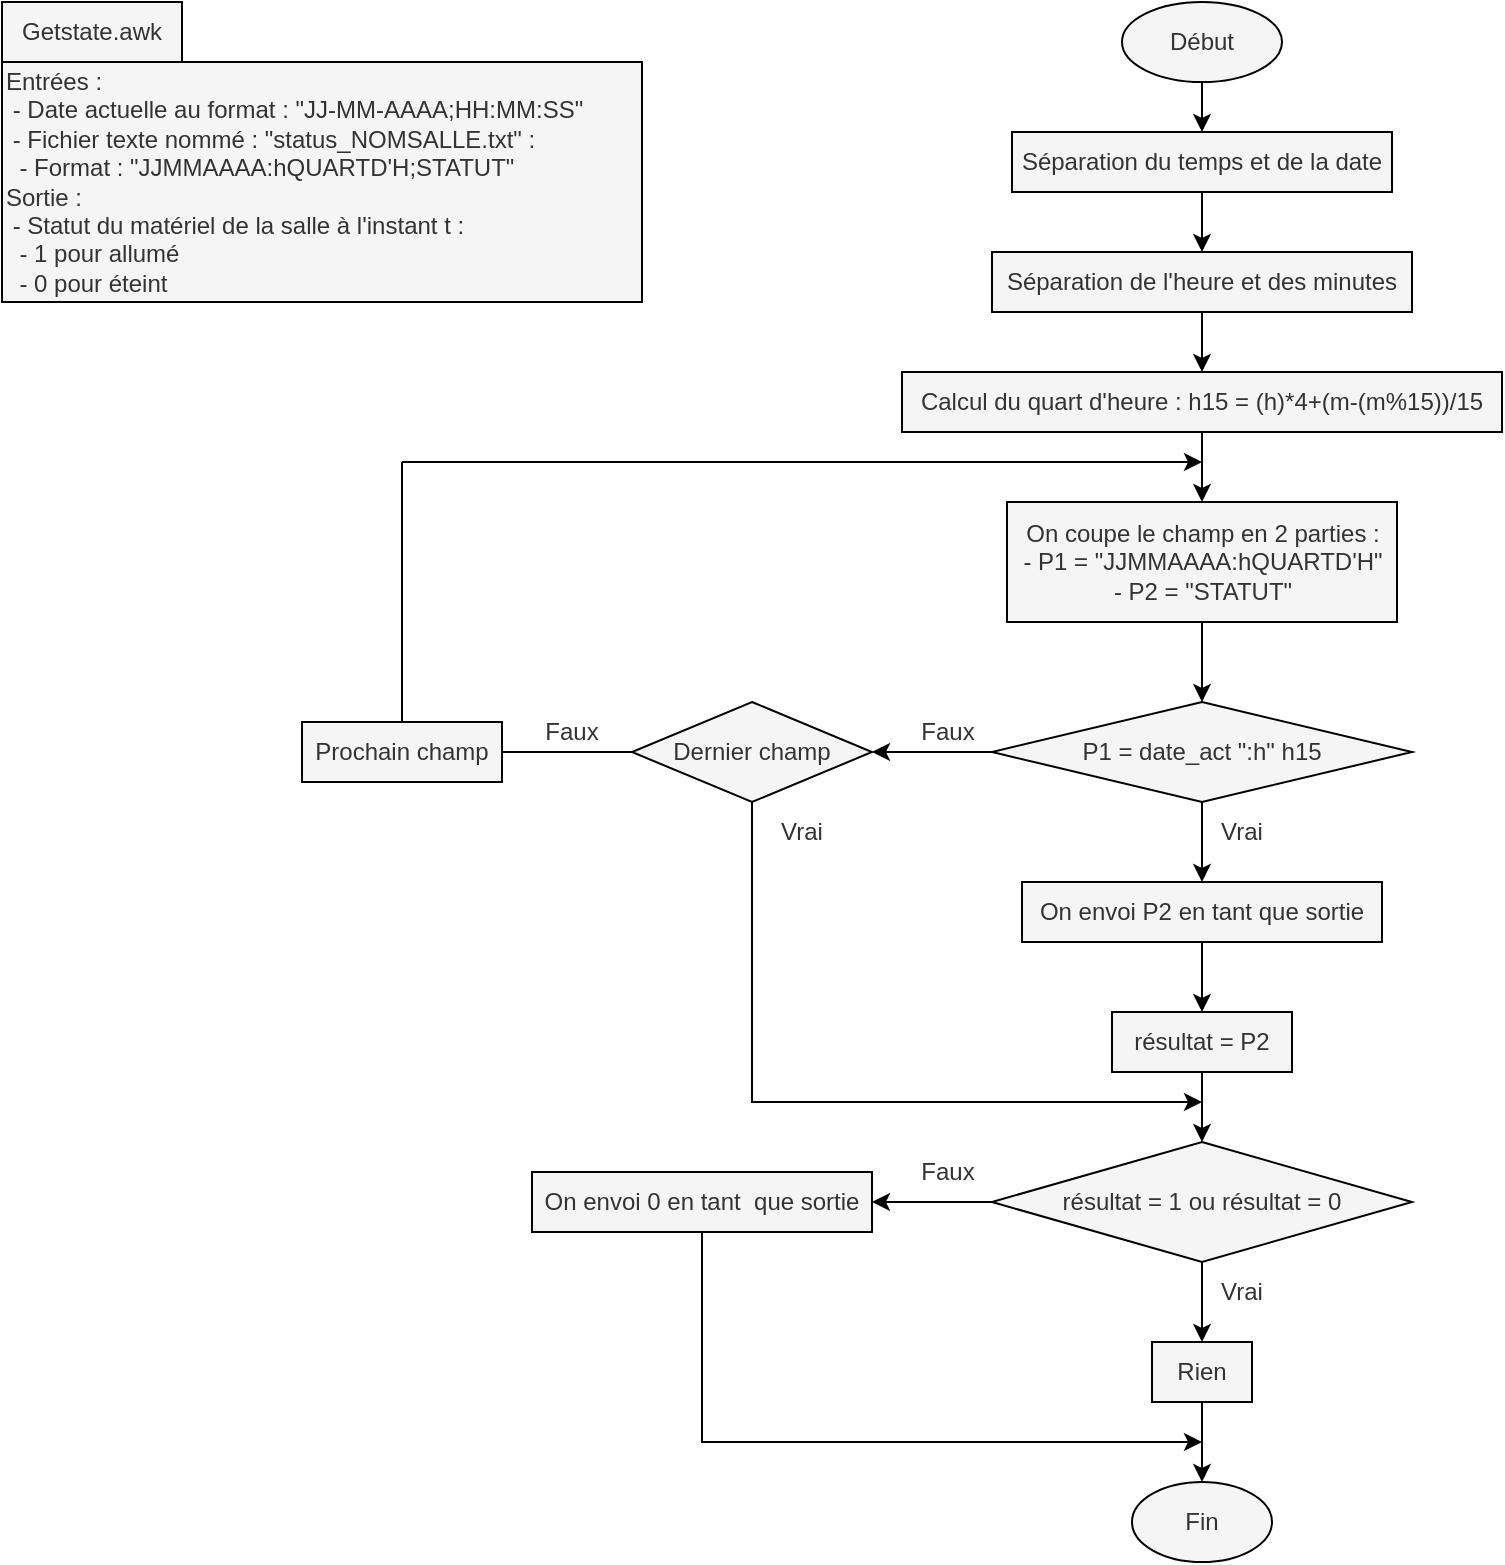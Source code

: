<mxfile version="21.3.5" type="google">
  <diagram name="Page-1" id="9-VtAreLOSY2Nrq-KaF0">
    <mxGraphModel grid="1" page="1" gridSize="10" guides="1" tooltips="1" connect="1" arrows="1" fold="1" pageScale="1" pageWidth="827" pageHeight="1169" background="none" math="0" shadow="0">
      <root>
        <mxCell id="0" />
        <mxCell id="1" parent="0" />
        <mxCell id="UhiSBDZT8-SxpYW1fQKk-16" style="edgeStyle=orthogonalEdgeStyle;rounded=0;orthogonalLoop=1;jettySize=auto;html=1;exitX=0.5;exitY=1;exitDx=0;exitDy=0;entryX=0.5;entryY=0;entryDx=0;entryDy=0;fontColor=#000000;labelBackgroundColor=none;fillColor=#f5f5f5;strokeColor=#000000;" edge="1" parent="1" source="UhiSBDZT8-SxpYW1fQKk-1" target="UhiSBDZT8-SxpYW1fQKk-5">
          <mxGeometry relative="1" as="geometry" />
        </mxCell>
        <mxCell id="UhiSBDZT8-SxpYW1fQKk-1" value="Début" style="ellipse;whiteSpace=wrap;html=1;labelBackgroundColor=none;fillColor=#f5f5f5;strokeColor=#000000;fontColor=#333333;" vertex="1" parent="1">
          <mxGeometry x="560" y="50" width="80" height="40" as="geometry" />
        </mxCell>
        <mxCell id="UhiSBDZT8-SxpYW1fQKk-2" value="Getstate.awk" style="rounded=0;whiteSpace=wrap;html=1;labelBackgroundColor=none;fillColor=#f5f5f5;strokeColor=#000000;fontColor=#333333;" vertex="1" parent="1">
          <mxGeometry y="50" width="90" height="30" as="geometry" />
        </mxCell>
        <mxCell id="UhiSBDZT8-SxpYW1fQKk-3" value="Entrées : &lt;br&gt;&lt;span style=&quot;white-space: pre;&quot;&gt; &lt;/span&gt;- Date actuelle au format : &quot;JJ-MM-AAAA;HH:MM:SS&quot;&lt;br&gt;&lt;span style=&quot;white-space: pre;&quot;&gt; &lt;/span&gt;- Fichier texte nommé : &quot;status_NOMSALLE.txt&quot; :&lt;br&gt;&lt;span style=&quot;white-space: pre;&quot;&gt; &lt;/span&gt;&lt;span style=&quot;white-space: pre;&quot;&gt; &lt;/span&gt;- Format : &quot;JJMMAAAA:hQUARTD&#39;H;STATUT&quot;&lt;br&gt;Sortie : &lt;br&gt;&lt;span style=&quot;white-space: pre;&quot;&gt; &lt;/span&gt;- Statut du matériel de la salle à l&#39;instant t :&lt;br&gt;&lt;span style=&quot;white-space: pre;&quot;&gt; &lt;/span&gt;&lt;span style=&quot;white-space: pre;&quot;&gt; &lt;/span&gt;- 1 pour allumé&lt;br&gt;&lt;span style=&quot;white-space: pre;&quot;&gt; &lt;/span&gt;&lt;span style=&quot;white-space: pre;&quot;&gt; &lt;/span&gt;- 0 pour éteint" style="rounded=0;whiteSpace=wrap;html=1;align=left;labelBackgroundColor=none;fillColor=#f5f5f5;strokeColor=#000000;fontColor=#333333;" vertex="1" parent="1">
          <mxGeometry y="80" width="320" height="120" as="geometry" />
        </mxCell>
        <mxCell id="UhiSBDZT8-SxpYW1fQKk-15" style="edgeStyle=orthogonalEdgeStyle;rounded=0;orthogonalLoop=1;jettySize=auto;html=1;exitX=0.5;exitY=1;exitDx=0;exitDy=0;entryX=0.5;entryY=0;entryDx=0;entryDy=0;fontColor=#000000;labelBackgroundColor=none;fillColor=#f5f5f5;strokeColor=#000000;" edge="1" parent="1" source="UhiSBDZT8-SxpYW1fQKk-5" target="UhiSBDZT8-SxpYW1fQKk-6">
          <mxGeometry relative="1" as="geometry" />
        </mxCell>
        <mxCell id="UhiSBDZT8-SxpYW1fQKk-5" value="Séparation du temps et de la date" style="rounded=0;whiteSpace=wrap;html=1;labelBackgroundColor=none;fillColor=#f5f5f5;strokeColor=#000000;fontColor=#333333;" vertex="1" parent="1">
          <mxGeometry x="505" y="115" width="190" height="30" as="geometry" />
        </mxCell>
        <mxCell id="UhiSBDZT8-SxpYW1fQKk-14" style="edgeStyle=orthogonalEdgeStyle;rounded=0;orthogonalLoop=1;jettySize=auto;html=1;exitX=0.5;exitY=1;exitDx=0;exitDy=0;fontColor=#000000;labelBackgroundColor=none;fillColor=#f5f5f5;strokeColor=#000000;" edge="1" parent="1" source="UhiSBDZT8-SxpYW1fQKk-6" target="UhiSBDZT8-SxpYW1fQKk-7">
          <mxGeometry relative="1" as="geometry" />
        </mxCell>
        <mxCell id="UhiSBDZT8-SxpYW1fQKk-6" value="Séparation de l&#39;heure et des minutes" style="rounded=0;whiteSpace=wrap;html=1;labelBackgroundColor=none;fillColor=#f5f5f5;strokeColor=#000000;fontColor=#333333;" vertex="1" parent="1">
          <mxGeometry x="495" y="175" width="210" height="30" as="geometry" />
        </mxCell>
        <mxCell id="UhiSBDZT8-SxpYW1fQKk-7" value="Calcul du quart d&#39;heure :&amp;nbsp;h15 = (h)*4+(m-(m%15))/15" style="rounded=0;whiteSpace=wrap;html=1;labelBackgroundColor=none;fillColor=#f5f5f5;strokeColor=#000000;fontColor=#333333;" vertex="1" parent="1">
          <mxGeometry x="450" y="235" width="300" height="30" as="geometry" />
        </mxCell>
        <mxCell id="UhiSBDZT8-SxpYW1fQKk-8" value="On coupe le champ en 2 parties :&lt;br&gt;- P1 = &quot;JJMMAAAA:hQUARTD&#39;H&quot;&lt;br&gt;- P2 = &quot;STATUT&quot;" style="rounded=0;whiteSpace=wrap;html=1;labelBackgroundColor=none;fillColor=#f5f5f5;strokeColor=#000000;fontColor=#333333;" vertex="1" parent="1">
          <mxGeometry x="502.5" y="300" width="195" height="60" as="geometry" />
        </mxCell>
        <mxCell id="UhiSBDZT8-SxpYW1fQKk-9" value="P1 = date_act &quot;:h&quot; h15" style="rhombus;whiteSpace=wrap;html=1;labelBackgroundColor=none;fillColor=#f5f5f5;strokeColor=#000000;fontColor=#333333;" vertex="1" parent="1">
          <mxGeometry x="495" y="400" width="210" height="50" as="geometry" />
        </mxCell>
        <mxCell id="UhiSBDZT8-SxpYW1fQKk-10" value="Vrai" style="text;html=1;align=center;verticalAlign=middle;whiteSpace=wrap;rounded=0;labelBackgroundColor=none;fillColor=none;strokeColor=none;fontColor=#333333;" vertex="1" parent="1">
          <mxGeometry x="590" y="450" width="60" height="30" as="geometry" />
        </mxCell>
        <mxCell id="UhiSBDZT8-SxpYW1fQKk-11" value="Faux" style="text;html=1;align=center;verticalAlign=middle;whiteSpace=wrap;rounded=0;labelBackgroundColor=none;fillColor=none;strokeColor=none;fontColor=#333333;" vertex="1" parent="1">
          <mxGeometry x="442.5" y="400" width="60" height="30" as="geometry" />
        </mxCell>
        <mxCell id="UhiSBDZT8-SxpYW1fQKk-12" value="" style="endArrow=classic;html=1;rounded=0;exitX=0.5;exitY=1;exitDx=0;exitDy=0;entryX=0.5;entryY=0;entryDx=0;entryDy=0;fontColor=#000000;labelBackgroundColor=none;fillColor=#f5f5f5;strokeColor=#000000;" edge="1" parent="1" source="UhiSBDZT8-SxpYW1fQKk-8" target="UhiSBDZT8-SxpYW1fQKk-9">
          <mxGeometry width="50" height="50" relative="1" as="geometry">
            <mxPoint x="510" y="520" as="sourcePoint" />
            <mxPoint x="560" y="470" as="targetPoint" />
          </mxGeometry>
        </mxCell>
        <mxCell id="UhiSBDZT8-SxpYW1fQKk-13" value="" style="endArrow=classic;html=1;rounded=0;exitX=0.5;exitY=1;exitDx=0;exitDy=0;entryX=0.5;entryY=0;entryDx=0;entryDy=0;fontColor=#000000;labelBackgroundColor=none;fillColor=#f5f5f5;strokeColor=#000000;" edge="1" parent="1" source="UhiSBDZT8-SxpYW1fQKk-7" target="UhiSBDZT8-SxpYW1fQKk-8">
          <mxGeometry width="50" height="50" relative="1" as="geometry">
            <mxPoint x="510" y="420" as="sourcePoint" />
            <mxPoint x="560" y="370" as="targetPoint" />
          </mxGeometry>
        </mxCell>
        <mxCell id="UhiSBDZT8-SxpYW1fQKk-19" value="Prochain champ" style="rounded=0;whiteSpace=wrap;html=1;labelBackgroundColor=none;fillColor=#f5f5f5;strokeColor=#000000;fontColor=#333333;" vertex="1" parent="1">
          <mxGeometry x="150" y="410" width="100" height="30" as="geometry" />
        </mxCell>
        <mxCell id="UhiSBDZT8-SxpYW1fQKk-20" value="" style="endArrow=none;html=1;rounded=0;exitX=0.5;exitY=0;exitDx=0;exitDy=0;fontColor=#000000;labelBackgroundColor=none;fillColor=#f5f5f5;strokeColor=#000000;" edge="1" parent="1" source="UhiSBDZT8-SxpYW1fQKk-19">
          <mxGeometry width="50" height="50" relative="1" as="geometry">
            <mxPoint x="450" y="400" as="sourcePoint" />
            <mxPoint x="200" y="280" as="targetPoint" />
          </mxGeometry>
        </mxCell>
        <mxCell id="UhiSBDZT8-SxpYW1fQKk-21" value="" style="endArrow=classic;html=1;rounded=0;fontColor=#000000;labelBackgroundColor=none;fillColor=#f5f5f5;strokeColor=#000000;" edge="1" parent="1">
          <mxGeometry width="50" height="50" relative="1" as="geometry">
            <mxPoint x="200" y="280" as="sourcePoint" />
            <mxPoint x="600" y="280" as="targetPoint" />
          </mxGeometry>
        </mxCell>
        <mxCell id="UhiSBDZT8-SxpYW1fQKk-26" style="edgeStyle=orthogonalEdgeStyle;rounded=0;orthogonalLoop=1;jettySize=auto;html=1;exitX=0.5;exitY=1;exitDx=0;exitDy=0;entryX=0.5;entryY=0;entryDx=0;entryDy=0;fontColor=#000000;labelBackgroundColor=none;fillColor=#f5f5f5;strokeColor=#000000;" edge="1" parent="1" source="UhiSBDZT8-SxpYW1fQKk-23" target="UhiSBDZT8-SxpYW1fQKk-25">
          <mxGeometry relative="1" as="geometry" />
        </mxCell>
        <mxCell id="UhiSBDZT8-SxpYW1fQKk-23" value="On envoi P2 en tant que sortie" style="rounded=0;whiteSpace=wrap;html=1;labelBackgroundColor=none;fillColor=#f5f5f5;strokeColor=#000000;fontColor=#333333;" vertex="1" parent="1">
          <mxGeometry x="510" y="490" width="180" height="30" as="geometry" />
        </mxCell>
        <mxCell id="UhiSBDZT8-SxpYW1fQKk-24" value="" style="endArrow=classic;html=1;rounded=0;entryX=0.5;entryY=0;entryDx=0;entryDy=0;exitX=0.5;exitY=1;exitDx=0;exitDy=0;fontColor=#000000;labelBackgroundColor=none;fillColor=#f5f5f5;strokeColor=#000000;" edge="1" parent="1" source="UhiSBDZT8-SxpYW1fQKk-9" target="UhiSBDZT8-SxpYW1fQKk-23">
          <mxGeometry width="50" height="50" relative="1" as="geometry">
            <mxPoint x="440" y="470" as="sourcePoint" />
            <mxPoint x="490" y="420" as="targetPoint" />
          </mxGeometry>
        </mxCell>
        <mxCell id="UhiSBDZT8-SxpYW1fQKk-35" style="edgeStyle=orthogonalEdgeStyle;rounded=0;orthogonalLoop=1;jettySize=auto;html=1;exitX=0.5;exitY=1;exitDx=0;exitDy=0;entryX=0.5;entryY=0;entryDx=0;entryDy=0;fontColor=#000000;labelBackgroundColor=none;fillColor=#f5f5f5;strokeColor=#000000;" edge="1" parent="1" source="UhiSBDZT8-SxpYW1fQKk-25" target="UhiSBDZT8-SxpYW1fQKk-34">
          <mxGeometry relative="1" as="geometry" />
        </mxCell>
        <mxCell id="UhiSBDZT8-SxpYW1fQKk-25" value="résultat = P2" style="rounded=0;whiteSpace=wrap;html=1;labelBackgroundColor=none;fillColor=#f5f5f5;strokeColor=#000000;fontColor=#333333;" vertex="1" parent="1">
          <mxGeometry x="555" y="555" width="90" height="30" as="geometry" />
        </mxCell>
        <mxCell id="UhiSBDZT8-SxpYW1fQKk-27" value="Dernier champ" style="rhombus;whiteSpace=wrap;html=1;labelBackgroundColor=none;fillColor=#f5f5f5;strokeColor=#000000;fontColor=#333333;" vertex="1" parent="1">
          <mxGeometry x="315" y="400" width="120" height="50" as="geometry" />
        </mxCell>
        <mxCell id="UhiSBDZT8-SxpYW1fQKk-28" value="" style="endArrow=classic;html=1;rounded=0;exitX=0;exitY=0.5;exitDx=0;exitDy=0;entryX=1;entryY=0.5;entryDx=0;entryDy=0;fontColor=#000000;labelBackgroundColor=none;fillColor=#f5f5f5;strokeColor=#000000;" edge="1" parent="1" source="UhiSBDZT8-SxpYW1fQKk-9" target="UhiSBDZT8-SxpYW1fQKk-27">
          <mxGeometry width="50" height="50" relative="1" as="geometry">
            <mxPoint x="300" y="540" as="sourcePoint" />
            <mxPoint x="350" y="490" as="targetPoint" />
          </mxGeometry>
        </mxCell>
        <mxCell id="UhiSBDZT8-SxpYW1fQKk-29" value="" style="endArrow=none;html=1;rounded=0;entryX=0;entryY=0.5;entryDx=0;entryDy=0;exitX=1;exitY=0.5;exitDx=0;exitDy=0;fontColor=#000000;labelBackgroundColor=none;fillColor=#f5f5f5;strokeColor=#000000;" edge="1" parent="1" source="UhiSBDZT8-SxpYW1fQKk-19" target="UhiSBDZT8-SxpYW1fQKk-27">
          <mxGeometry width="50" height="50" relative="1" as="geometry">
            <mxPoint x="300" y="540" as="sourcePoint" />
            <mxPoint x="350" y="490" as="targetPoint" />
          </mxGeometry>
        </mxCell>
        <mxCell id="UhiSBDZT8-SxpYW1fQKk-30" value="Faux" style="text;html=1;align=center;verticalAlign=middle;whiteSpace=wrap;rounded=0;labelBackgroundColor=none;fillColor=none;strokeColor=none;fontColor=#333333;" vertex="1" parent="1">
          <mxGeometry x="255" y="400" width="60" height="30" as="geometry" />
        </mxCell>
        <mxCell id="UhiSBDZT8-SxpYW1fQKk-31" value="" style="endArrow=classic;html=1;rounded=0;exitX=0.5;exitY=1;exitDx=0;exitDy=0;fontColor=#000000;labelBackgroundColor=none;fillColor=#f5f5f5;strokeColor=#000000;" edge="1" parent="1" source="UhiSBDZT8-SxpYW1fQKk-27">
          <mxGeometry width="50" height="50" relative="1" as="geometry">
            <mxPoint x="480" y="520" as="sourcePoint" />
            <mxPoint x="600" y="600" as="targetPoint" />
            <Array as="points">
              <mxPoint x="375" y="600" />
            </Array>
          </mxGeometry>
        </mxCell>
        <mxCell id="UhiSBDZT8-SxpYW1fQKk-32" value="Vrai" style="text;html=1;align=center;verticalAlign=middle;whiteSpace=wrap;rounded=0;labelBackgroundColor=none;fillColor=none;strokeColor=none;fontColor=#333333;" vertex="1" parent="1">
          <mxGeometry x="370" y="450" width="60" height="30" as="geometry" />
        </mxCell>
        <mxCell id="UhiSBDZT8-SxpYW1fQKk-40" style="edgeStyle=orthogonalEdgeStyle;rounded=0;orthogonalLoop=1;jettySize=auto;html=1;exitX=0;exitY=0.5;exitDx=0;exitDy=0;entryX=1;entryY=0.5;entryDx=0;entryDy=0;fontColor=#000000;labelBackgroundColor=none;fillColor=#f5f5f5;strokeColor=#000000;" edge="1" parent="1" source="UhiSBDZT8-SxpYW1fQKk-34" target="UhiSBDZT8-SxpYW1fQKk-37">
          <mxGeometry relative="1" as="geometry" />
        </mxCell>
        <mxCell id="UhiSBDZT8-SxpYW1fQKk-41" style="edgeStyle=orthogonalEdgeStyle;rounded=0;orthogonalLoop=1;jettySize=auto;html=1;exitX=0.5;exitY=1;exitDx=0;exitDy=0;entryX=0.5;entryY=0;entryDx=0;entryDy=0;fontColor=#000000;labelBackgroundColor=none;fillColor=#f5f5f5;strokeColor=#000000;" edge="1" parent="1" source="UhiSBDZT8-SxpYW1fQKk-34" target="UhiSBDZT8-SxpYW1fQKk-36">
          <mxGeometry relative="1" as="geometry" />
        </mxCell>
        <mxCell id="UhiSBDZT8-SxpYW1fQKk-34" value="résultat = 1 ou résultat = 0" style="rhombus;whiteSpace=wrap;html=1;labelBackgroundColor=none;fillColor=#f5f5f5;strokeColor=#000000;fontColor=#333333;" vertex="1" parent="1">
          <mxGeometry x="495" y="620" width="210" height="60" as="geometry" />
        </mxCell>
        <mxCell id="UhiSBDZT8-SxpYW1fQKk-45" style="edgeStyle=orthogonalEdgeStyle;rounded=0;orthogonalLoop=1;jettySize=auto;html=1;exitX=0.5;exitY=1;exitDx=0;exitDy=0;entryX=0.5;entryY=0;entryDx=0;entryDy=0;fontColor=#000000;labelBackgroundColor=none;fillColor=#f5f5f5;strokeColor=#000000;" edge="1" parent="1" source="UhiSBDZT8-SxpYW1fQKk-36" target="UhiSBDZT8-SxpYW1fQKk-44">
          <mxGeometry relative="1" as="geometry" />
        </mxCell>
        <mxCell id="UhiSBDZT8-SxpYW1fQKk-36" value="Rien" style="rounded=0;whiteSpace=wrap;html=1;labelBackgroundColor=none;fillColor=#f5f5f5;strokeColor=#000000;fontColor=#333333;" vertex="1" parent="1">
          <mxGeometry x="575" y="720" width="50" height="30" as="geometry" />
        </mxCell>
        <mxCell id="UhiSBDZT8-SxpYW1fQKk-42" style="edgeStyle=orthogonalEdgeStyle;rounded=0;orthogonalLoop=1;jettySize=auto;html=1;exitX=0.5;exitY=1;exitDx=0;exitDy=0;fontColor=#000000;labelBackgroundColor=none;fillColor=#f5f5f5;strokeColor=#000000;" edge="1" parent="1" source="UhiSBDZT8-SxpYW1fQKk-37">
          <mxGeometry relative="1" as="geometry">
            <mxPoint x="600" y="770" as="targetPoint" />
            <Array as="points">
              <mxPoint x="350" y="770" />
            </Array>
          </mxGeometry>
        </mxCell>
        <mxCell id="UhiSBDZT8-SxpYW1fQKk-37" value="On envoi 0 en tant&amp;nbsp; que sortie" style="rounded=0;whiteSpace=wrap;html=1;labelBackgroundColor=none;fillColor=#f5f5f5;strokeColor=#000000;fontColor=#333333;" vertex="1" parent="1">
          <mxGeometry x="265" y="635" width="170" height="30" as="geometry" />
        </mxCell>
        <mxCell id="UhiSBDZT8-SxpYW1fQKk-38" value="Vrai" style="text;html=1;align=center;verticalAlign=middle;whiteSpace=wrap;rounded=0;labelBackgroundColor=none;fillColor=none;strokeColor=none;fontColor=#333333;" vertex="1" parent="1">
          <mxGeometry x="590" y="680" width="60" height="30" as="geometry" />
        </mxCell>
        <mxCell id="UhiSBDZT8-SxpYW1fQKk-39" value="Faux" style="text;html=1;align=center;verticalAlign=middle;whiteSpace=wrap;rounded=0;labelBackgroundColor=none;fillColor=none;strokeColor=none;fontColor=#333333;" vertex="1" parent="1">
          <mxGeometry x="442.5" y="620" width="60" height="30" as="geometry" />
        </mxCell>
        <mxCell id="UhiSBDZT8-SxpYW1fQKk-44" value="Fin" style="ellipse;whiteSpace=wrap;html=1;labelBackgroundColor=none;fillColor=#f5f5f5;strokeColor=#000000;fontColor=#333333;" vertex="1" parent="1">
          <mxGeometry x="565" y="790" width="70" height="40" as="geometry" />
        </mxCell>
      </root>
    </mxGraphModel>
  </diagram>
</mxfile>
